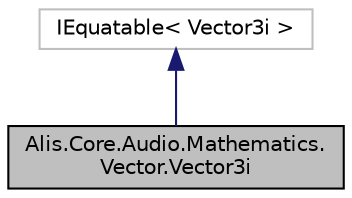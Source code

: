 digraph "Alis.Core.Audio.Mathematics.Vector.Vector3i"
{
 // LATEX_PDF_SIZE
  edge [fontname="Helvetica",fontsize="10",labelfontname="Helvetica",labelfontsize="10"];
  node [fontname="Helvetica",fontsize="10",shape=record];
  Node1 [label="Alis.Core.Audio.Mathematics.\lVector.Vector3i",height=0.2,width=0.4,color="black", fillcolor="grey75", style="filled", fontcolor="black",tooltip="Represents a 3D vector using three 32-bit integer numbers."];
  Node2 -> Node1 [dir="back",color="midnightblue",fontsize="10",style="solid",fontname="Helvetica"];
  Node2 [label="IEquatable\< Vector3i \>",height=0.2,width=0.4,color="grey75", fillcolor="white", style="filled",tooltip=" "];
}
